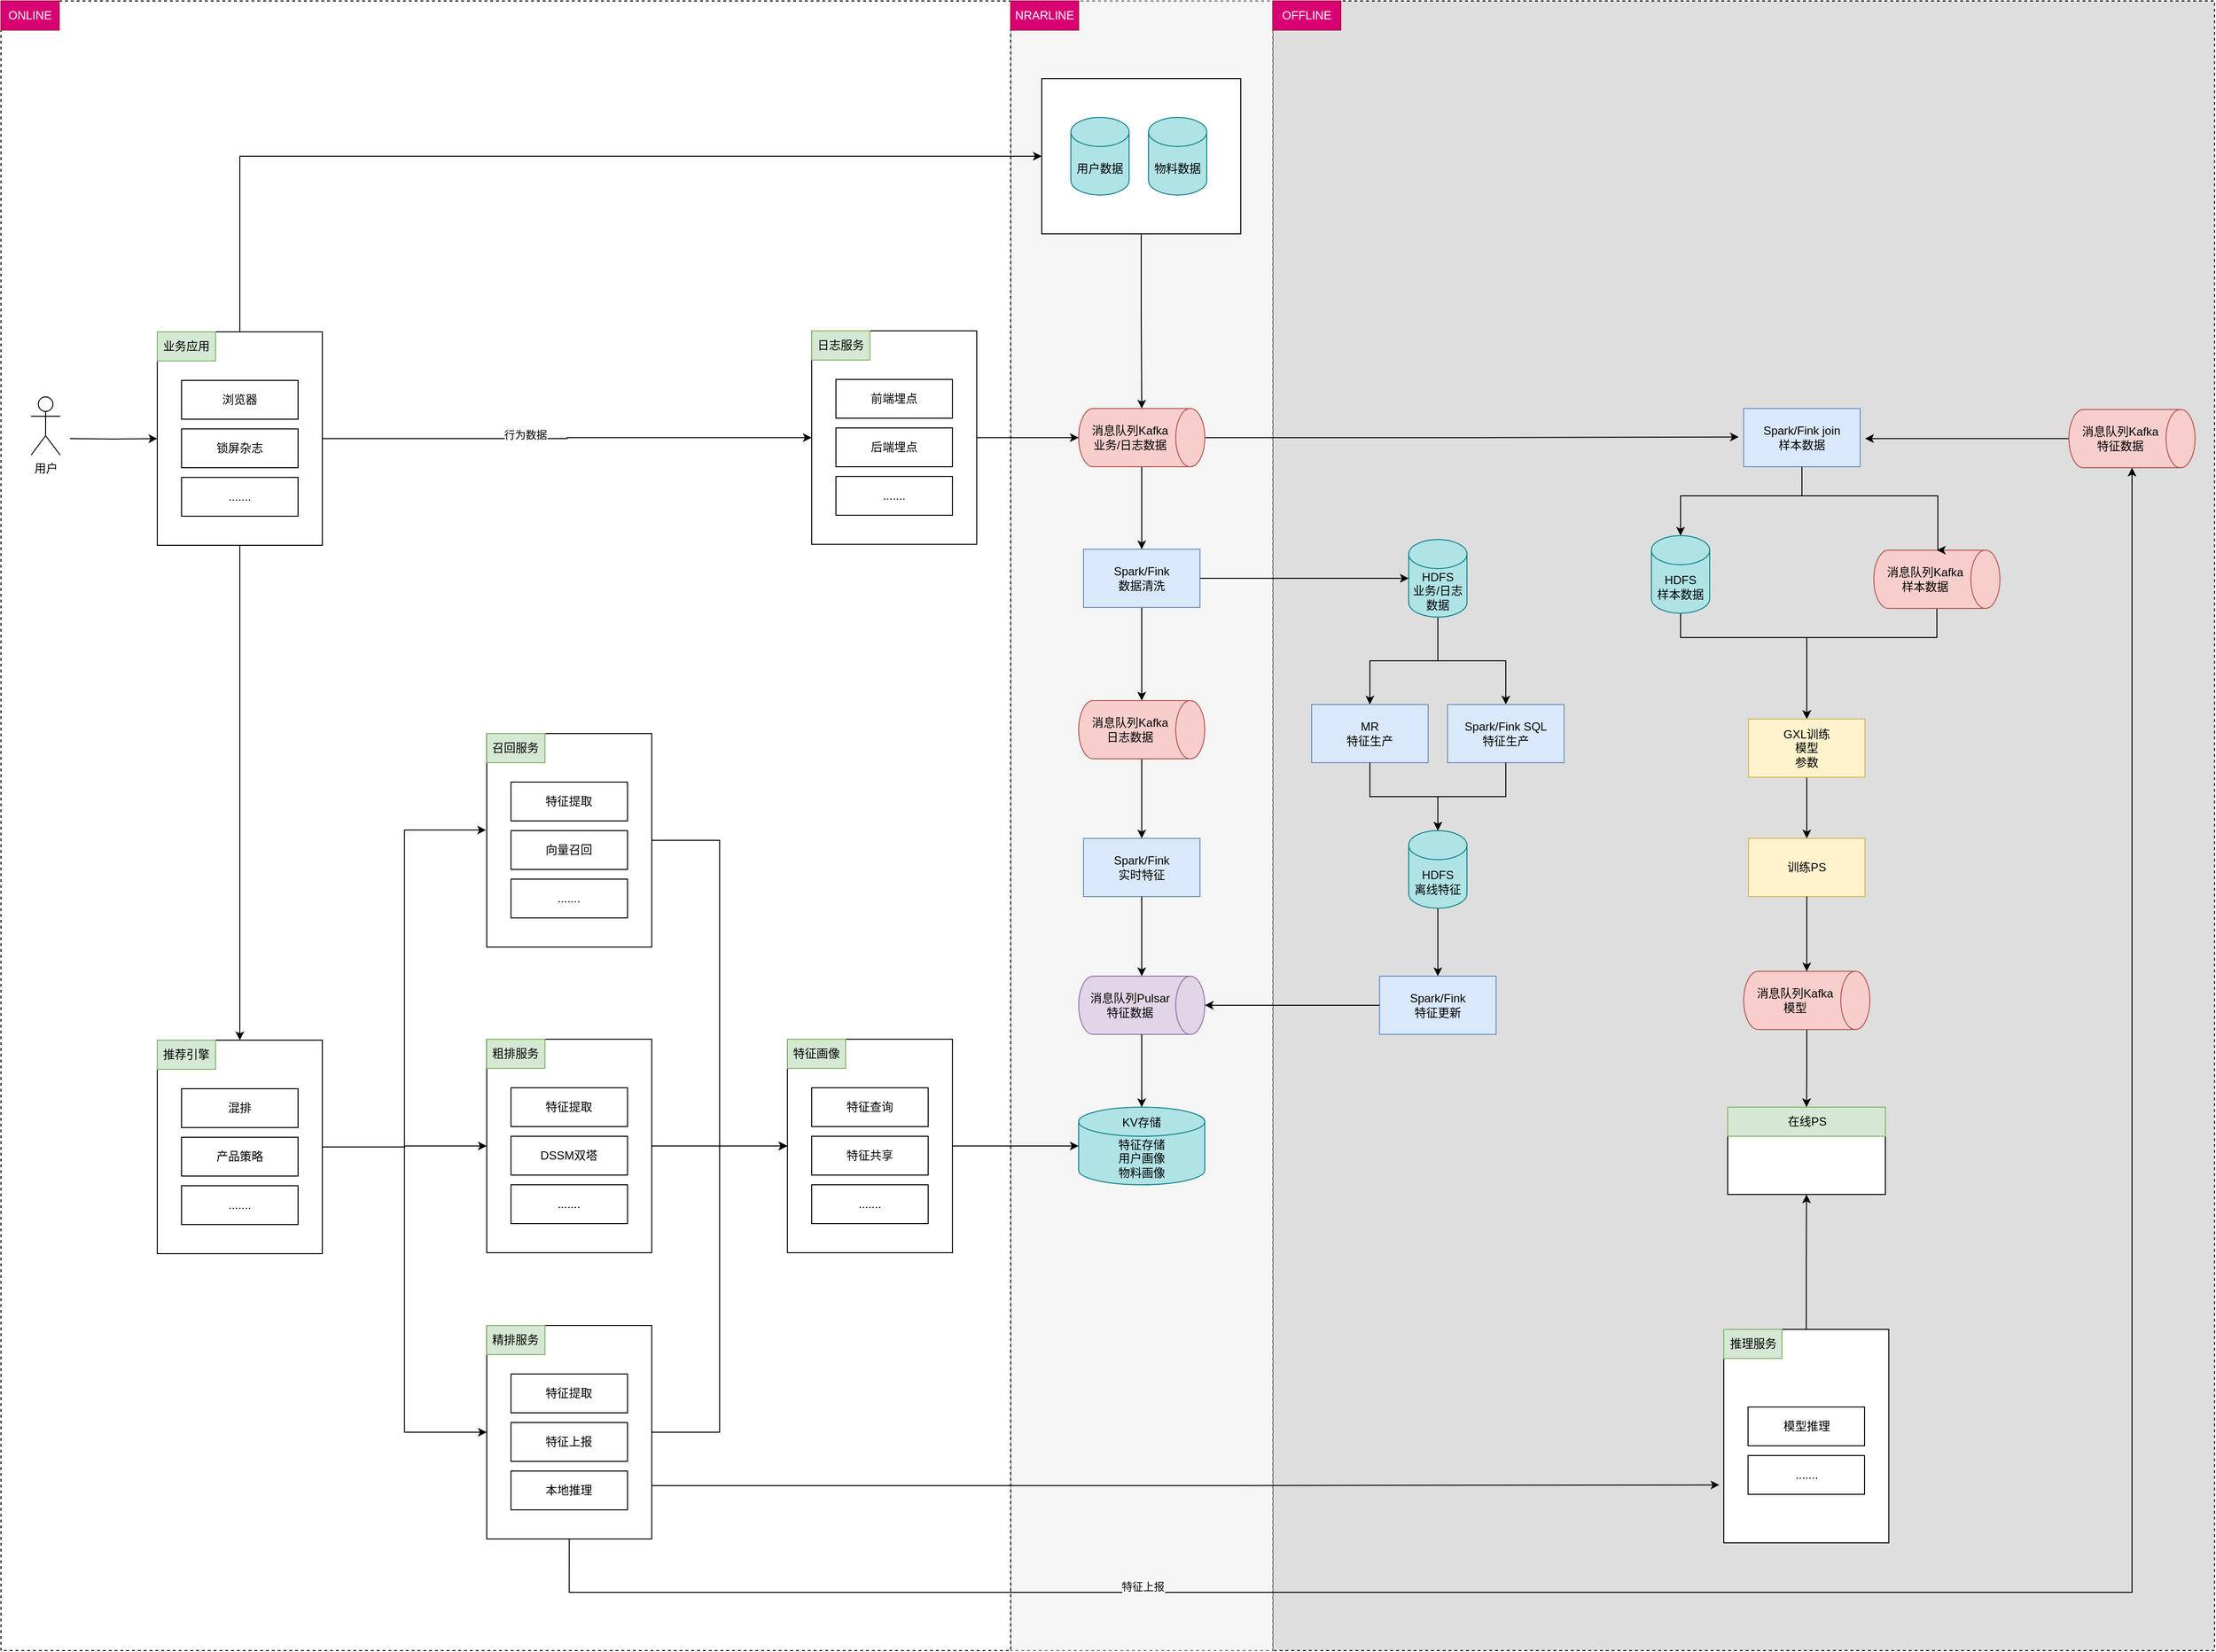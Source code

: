 <mxfile version="25.0.3">
  <diagram name="第 1 页" id="ElRphvzagF2By0HSHYnd">
    <mxGraphModel dx="3860" dy="2244" grid="1" gridSize="10" guides="1" tooltips="1" connect="1" arrows="1" fold="1" page="1" pageScale="1" pageWidth="1654" pageHeight="1169" math="0" shadow="0">
      <root>
        <mxCell id="0" />
        <mxCell id="1" parent="0" />
        <mxCell id="d-H-3J-rTo5-7E1GxQel-146" value="" style="rounded=0;whiteSpace=wrap;html=1;dashed=1;fillColor=#DEDEDE;" vertex="1" parent="1">
          <mxGeometry x="940" y="-200" width="970" height="1700" as="geometry" />
        </mxCell>
        <mxCell id="d-H-3J-rTo5-7E1GxQel-145" value="" style="rounded=0;whiteSpace=wrap;html=1;dashed=1;fillColor=#f5f5f5;fontColor=#333333;strokeColor=#666666;" vertex="1" parent="1">
          <mxGeometry x="670" y="-200" width="270" height="1700" as="geometry" />
        </mxCell>
        <mxCell id="d-H-3J-rTo5-7E1GxQel-144" value="" style="rounded=0;whiteSpace=wrap;html=1;dashed=1;" vertex="1" parent="1">
          <mxGeometry x="-370" y="-200" width="1040" height="1700" as="geometry" />
        </mxCell>
        <mxCell id="d-H-3J-rTo5-7E1GxQel-30" value="" style="rounded=0;whiteSpace=wrap;html=1;" vertex="1" parent="1">
          <mxGeometry x="702" y="-120" width="205" height="160" as="geometry" />
        </mxCell>
        <mxCell id="d-H-3J-rTo5-7E1GxQel-6" value="" style="edgeStyle=orthogonalEdgeStyle;rounded=0;orthogonalLoop=1;jettySize=auto;html=1;" edge="1" parent="1" target="d-H-3J-rTo5-7E1GxQel-5">
          <mxGeometry relative="1" as="geometry">
            <mxPoint x="-299" y="251" as="sourcePoint" />
          </mxGeometry>
        </mxCell>
        <mxCell id="d-H-3J-rTo5-7E1GxQel-1" value="用户" style="shape=umlActor;verticalLabelPosition=bottom;verticalAlign=top;html=1;outlineConnect=0;" vertex="1" parent="1">
          <mxGeometry x="-339" y="208" width="30" height="60" as="geometry" />
        </mxCell>
        <mxCell id="d-H-3J-rTo5-7E1GxQel-31" style="edgeStyle=orthogonalEdgeStyle;rounded=0;orthogonalLoop=1;jettySize=auto;html=1;exitX=0.5;exitY=0;exitDx=0;exitDy=0;entryX=0;entryY=0.5;entryDx=0;entryDy=0;" edge="1" parent="1" source="d-H-3J-rTo5-7E1GxQel-5" target="d-H-3J-rTo5-7E1GxQel-30">
          <mxGeometry relative="1" as="geometry">
            <mxPoint x="295" y="80" as="sourcePoint" />
          </mxGeometry>
        </mxCell>
        <mxCell id="d-H-3J-rTo5-7E1GxQel-132" style="edgeStyle=orthogonalEdgeStyle;rounded=0;orthogonalLoop=1;jettySize=auto;html=1;exitX=0.5;exitY=1;exitDx=0;exitDy=0;entryX=0.5;entryY=0;entryDx=0;entryDy=0;" edge="1" parent="1" source="d-H-3J-rTo5-7E1GxQel-5" target="d-H-3J-rTo5-7E1GxQel-42">
          <mxGeometry relative="1" as="geometry" />
        </mxCell>
        <mxCell id="d-H-3J-rTo5-7E1GxQel-135" style="edgeStyle=orthogonalEdgeStyle;rounded=0;orthogonalLoop=1;jettySize=auto;html=1;exitX=1;exitY=0.5;exitDx=0;exitDy=0;entryX=0;entryY=0.5;entryDx=0;entryDy=0;" edge="1" parent="1" source="d-H-3J-rTo5-7E1GxQel-5" target="d-H-3J-rTo5-7E1GxQel-16">
          <mxGeometry relative="1" as="geometry" />
        </mxCell>
        <mxCell id="d-H-3J-rTo5-7E1GxQel-142" value="行为数据" style="edgeLabel;html=1;align=center;verticalAlign=middle;resizable=0;points=[];" vertex="1" connectable="0" parent="d-H-3J-rTo5-7E1GxQel-135">
          <mxGeometry x="-0.173" y="4" relative="1" as="geometry">
            <mxPoint as="offset" />
          </mxGeometry>
        </mxCell>
        <mxCell id="d-H-3J-rTo5-7E1GxQel-5" value="" style="whiteSpace=wrap;html=1;verticalAlign=top;" vertex="1" parent="1">
          <mxGeometry x="-209" y="141" width="170" height="220" as="geometry" />
        </mxCell>
        <mxCell id="d-H-3J-rTo5-7E1GxQel-7" value="业务应用" style="text;html=1;align=center;verticalAlign=middle;whiteSpace=wrap;rounded=0;fillColor=#d5e8d4;strokeColor=#82b366;" vertex="1" parent="1">
          <mxGeometry x="-209" y="141" width="60" height="30" as="geometry" />
        </mxCell>
        <mxCell id="d-H-3J-rTo5-7E1GxQel-8" value="浏览器" style="rounded=0;whiteSpace=wrap;html=1;" vertex="1" parent="1">
          <mxGeometry x="-184" y="191" width="120" height="40" as="geometry" />
        </mxCell>
        <mxCell id="d-H-3J-rTo5-7E1GxQel-9" value="锁屏杂志" style="rounded=0;whiteSpace=wrap;html=1;" vertex="1" parent="1">
          <mxGeometry x="-184" y="241" width="120" height="40" as="geometry" />
        </mxCell>
        <mxCell id="d-H-3J-rTo5-7E1GxQel-10" value="......." style="rounded=0;whiteSpace=wrap;html=1;" vertex="1" parent="1">
          <mxGeometry x="-184" y="291" width="120" height="40" as="geometry" />
        </mxCell>
        <mxCell id="d-H-3J-rTo5-7E1GxQel-16" value="" style="whiteSpace=wrap;html=1;verticalAlign=top;" vertex="1" parent="1">
          <mxGeometry x="465.05" y="140" width="170" height="220" as="geometry" />
        </mxCell>
        <mxCell id="d-H-3J-rTo5-7E1GxQel-17" value="日志服务" style="text;html=1;align=center;verticalAlign=middle;whiteSpace=wrap;rounded=0;fillColor=#d5e8d4;strokeColor=#82b366;" vertex="1" parent="1">
          <mxGeometry x="465.05" y="140" width="60" height="30" as="geometry" />
        </mxCell>
        <mxCell id="d-H-3J-rTo5-7E1GxQel-18" value="前端埋点" style="rounded=0;whiteSpace=wrap;html=1;" vertex="1" parent="1">
          <mxGeometry x="490.05" y="190" width="120" height="40" as="geometry" />
        </mxCell>
        <mxCell id="d-H-3J-rTo5-7E1GxQel-19" value="后端埋点" style="rounded=0;whiteSpace=wrap;html=1;" vertex="1" parent="1">
          <mxGeometry x="490.05" y="240" width="120" height="40" as="geometry" />
        </mxCell>
        <mxCell id="d-H-3J-rTo5-7E1GxQel-20" value="......." style="rounded=0;whiteSpace=wrap;html=1;" vertex="1" parent="1">
          <mxGeometry x="490.05" y="290" width="120" height="40" as="geometry" />
        </mxCell>
        <mxCell id="d-H-3J-rTo5-7E1GxQel-26" value="用户数据" style="shape=cylinder3;whiteSpace=wrap;html=1;boundedLbl=1;backgroundOutline=1;size=15;fillColor=#b0e3e6;strokeColor=#0e8088;" vertex="1" parent="1">
          <mxGeometry x="732" y="-80" width="60" height="80" as="geometry" />
        </mxCell>
        <mxCell id="d-H-3J-rTo5-7E1GxQel-28" value="物料数据" style="shape=cylinder3;whiteSpace=wrap;html=1;boundedLbl=1;backgroundOutline=1;size=15;fillColor=#b0e3e6;strokeColor=#0e8088;" vertex="1" parent="1">
          <mxGeometry x="812" y="-80" width="60" height="80" as="geometry" />
        </mxCell>
        <mxCell id="d-H-3J-rTo5-7E1GxQel-84" style="edgeStyle=orthogonalEdgeStyle;rounded=0;orthogonalLoop=1;jettySize=auto;html=1;exitX=1;exitY=0.5;exitDx=0;exitDy=0;exitPerimeter=0;entryX=0.5;entryY=0;entryDx=0;entryDy=0;" edge="1" parent="1" source="d-H-3J-rTo5-7E1GxQel-35" target="d-H-3J-rTo5-7E1GxQel-49">
          <mxGeometry relative="1" as="geometry" />
        </mxCell>
        <mxCell id="d-H-3J-rTo5-7E1GxQel-86" style="edgeStyle=orthogonalEdgeStyle;rounded=0;orthogonalLoop=1;jettySize=auto;html=1;exitX=0.5;exitY=0;exitDx=0;exitDy=0;exitPerimeter=0;" edge="1" parent="1" source="d-H-3J-rTo5-7E1GxQel-35">
          <mxGeometry relative="1" as="geometry">
            <mxPoint x="1420" y="249.333" as="targetPoint" />
          </mxGeometry>
        </mxCell>
        <mxCell id="d-H-3J-rTo5-7E1GxQel-35" value="消息队列Kafka&lt;br&gt;业务/日志数据" style="shape=cylinder3;whiteSpace=wrap;html=1;boundedLbl=1;backgroundOutline=1;size=15;direction=south;fillColor=#f8cecc;strokeColor=#b85450;" vertex="1" parent="1">
          <mxGeometry x="740" y="220" width="130" height="60" as="geometry" />
        </mxCell>
        <mxCell id="d-H-3J-rTo5-7E1GxQel-40" style="edgeStyle=orthogonalEdgeStyle;rounded=0;orthogonalLoop=1;jettySize=auto;html=1;exitX=1;exitY=0.5;exitDx=0;exitDy=0;entryX=0.5;entryY=1;entryDx=0;entryDy=0;entryPerimeter=0;" edge="1" parent="1" source="d-H-3J-rTo5-7E1GxQel-16" target="d-H-3J-rTo5-7E1GxQel-35">
          <mxGeometry relative="1" as="geometry" />
        </mxCell>
        <mxCell id="d-H-3J-rTo5-7E1GxQel-125" style="edgeStyle=orthogonalEdgeStyle;rounded=0;orthogonalLoop=1;jettySize=auto;html=1;exitX=1;exitY=0.5;exitDx=0;exitDy=0;entryX=0;entryY=0.5;entryDx=0;entryDy=0;" edge="1" parent="1" source="d-H-3J-rTo5-7E1GxQel-42" target="d-H-3J-rTo5-7E1GxQel-113">
          <mxGeometry relative="1" as="geometry" />
        </mxCell>
        <mxCell id="d-H-3J-rTo5-7E1GxQel-126" style="edgeStyle=orthogonalEdgeStyle;rounded=0;orthogonalLoop=1;jettySize=auto;html=1;exitX=1;exitY=0.5;exitDx=0;exitDy=0;entryX=0;entryY=0.5;entryDx=0;entryDy=0;" edge="1" parent="1" source="d-H-3J-rTo5-7E1GxQel-42" target="d-H-3J-rTo5-7E1GxQel-118">
          <mxGeometry relative="1" as="geometry" />
        </mxCell>
        <mxCell id="d-H-3J-rTo5-7E1GxQel-42" value="" style="whiteSpace=wrap;html=1;verticalAlign=top;" vertex="1" parent="1">
          <mxGeometry x="-209" y="871" width="170" height="220" as="geometry" />
        </mxCell>
        <mxCell id="d-H-3J-rTo5-7E1GxQel-43" value="推荐引擎" style="text;html=1;align=center;verticalAlign=middle;whiteSpace=wrap;rounded=0;fillColor=#d5e8d4;strokeColor=#82b366;" vertex="1" parent="1">
          <mxGeometry x="-209" y="871" width="60" height="30" as="geometry" />
        </mxCell>
        <mxCell id="d-H-3J-rTo5-7E1GxQel-44" value="混排" style="rounded=0;whiteSpace=wrap;html=1;" vertex="1" parent="1">
          <mxGeometry x="-184" y="921" width="120" height="40" as="geometry" />
        </mxCell>
        <mxCell id="d-H-3J-rTo5-7E1GxQel-45" value="产品策略" style="rounded=0;whiteSpace=wrap;html=1;" vertex="1" parent="1">
          <mxGeometry x="-184" y="971" width="120" height="40" as="geometry" />
        </mxCell>
        <mxCell id="d-H-3J-rTo5-7E1GxQel-46" value="......." style="rounded=0;whiteSpace=wrap;html=1;" vertex="1" parent="1">
          <mxGeometry x="-184" y="1021" width="120" height="40" as="geometry" />
        </mxCell>
        <mxCell id="d-H-3J-rTo5-7E1GxQel-52" style="edgeStyle=orthogonalEdgeStyle;rounded=0;orthogonalLoop=1;jettySize=auto;html=1;exitX=0.5;exitY=1;exitDx=0;exitDy=0;" edge="1" parent="1" source="d-H-3J-rTo5-7E1GxQel-49" target="d-H-3J-rTo5-7E1GxQel-51">
          <mxGeometry relative="1" as="geometry" />
        </mxCell>
        <mxCell id="d-H-3J-rTo5-7E1GxQel-57" style="edgeStyle=orthogonalEdgeStyle;rounded=0;orthogonalLoop=1;jettySize=auto;html=1;exitX=1;exitY=0.5;exitDx=0;exitDy=0;" edge="1" parent="1" source="d-H-3J-rTo5-7E1GxQel-49" target="d-H-3J-rTo5-7E1GxQel-56">
          <mxGeometry relative="1" as="geometry" />
        </mxCell>
        <mxCell id="d-H-3J-rTo5-7E1GxQel-49" value="Spark/Fink&lt;br&gt;数据清洗" style="whiteSpace=wrap;html=1;fillColor=#dae8fc;strokeColor=#6c8ebf;" vertex="1" parent="1">
          <mxGeometry x="745" y="365" width="120" height="60" as="geometry" />
        </mxCell>
        <mxCell id="d-H-3J-rTo5-7E1GxQel-54" value="" style="edgeStyle=orthogonalEdgeStyle;rounded=0;orthogonalLoop=1;jettySize=auto;html=1;" edge="1" parent="1" source="d-H-3J-rTo5-7E1GxQel-51" target="d-H-3J-rTo5-7E1GxQel-53">
          <mxGeometry relative="1" as="geometry" />
        </mxCell>
        <mxCell id="d-H-3J-rTo5-7E1GxQel-51" value="消息队列Kafka&lt;div&gt;日志数据&lt;/div&gt;" style="shape=cylinder3;whiteSpace=wrap;html=1;boundedLbl=1;backgroundOutline=1;size=15;direction=south;fillColor=#f8cecc;strokeColor=#b85450;" vertex="1" parent="1">
          <mxGeometry x="740" y="521" width="130" height="60" as="geometry" />
        </mxCell>
        <mxCell id="d-H-3J-rTo5-7E1GxQel-53" value="Spark/Fink&lt;br&gt;实时特征" style="whiteSpace=wrap;html=1;fillColor=#dae8fc;strokeColor=#6c8ebf;" vertex="1" parent="1">
          <mxGeometry x="745" y="663" width="120" height="60" as="geometry" />
        </mxCell>
        <mxCell id="d-H-3J-rTo5-7E1GxQel-59" value="" style="edgeStyle=orthogonalEdgeStyle;rounded=0;orthogonalLoop=1;jettySize=auto;html=1;" edge="1" parent="1" source="d-H-3J-rTo5-7E1GxQel-56" target="d-H-3J-rTo5-7E1GxQel-58">
          <mxGeometry relative="1" as="geometry" />
        </mxCell>
        <mxCell id="d-H-3J-rTo5-7E1GxQel-65" style="edgeStyle=orthogonalEdgeStyle;rounded=0;orthogonalLoop=1;jettySize=auto;html=1;exitX=0.5;exitY=1;exitDx=0;exitDy=0;exitPerimeter=0;entryX=0.5;entryY=0;entryDx=0;entryDy=0;" edge="1" parent="1" source="d-H-3J-rTo5-7E1GxQel-56" target="d-H-3J-rTo5-7E1GxQel-61">
          <mxGeometry relative="1" as="geometry" />
        </mxCell>
        <mxCell id="d-H-3J-rTo5-7E1GxQel-56" value="HDFS&lt;div&gt;业务/日志数据&lt;br&gt;&lt;/div&gt;" style="shape=cylinder3;whiteSpace=wrap;html=1;boundedLbl=1;backgroundOutline=1;size=15;fillColor=#b0e3e6;strokeColor=#0e8088;" vertex="1" parent="1">
          <mxGeometry x="1080" y="355" width="60" height="80" as="geometry" />
        </mxCell>
        <mxCell id="d-H-3J-rTo5-7E1GxQel-58" value="MR&lt;br&gt;特征生产" style="whiteSpace=wrap;html=1;fillColor=#dae8fc;strokeColor=#6c8ebf;" vertex="1" parent="1">
          <mxGeometry x="980" y="525" width="120" height="60" as="geometry" />
        </mxCell>
        <mxCell id="d-H-3J-rTo5-7E1GxQel-61" value="Spark/Fink SQL&lt;br&gt;特征生产" style="whiteSpace=wrap;html=1;fillColor=#dae8fc;strokeColor=#6c8ebf;" vertex="1" parent="1">
          <mxGeometry x="1120" y="525" width="120" height="60" as="geometry" />
        </mxCell>
        <mxCell id="d-H-3J-rTo5-7E1GxQel-67" value="" style="edgeStyle=orthogonalEdgeStyle;rounded=0;orthogonalLoop=1;jettySize=auto;html=1;" edge="1" parent="1" source="d-H-3J-rTo5-7E1GxQel-62" target="d-H-3J-rTo5-7E1GxQel-66">
          <mxGeometry relative="1" as="geometry" />
        </mxCell>
        <mxCell id="d-H-3J-rTo5-7E1GxQel-62" value="HDFS&lt;div&gt;离线特征&lt;/div&gt;" style="shape=cylinder3;whiteSpace=wrap;html=1;boundedLbl=1;backgroundOutline=1;size=15;fillColor=#b0e3e6;strokeColor=#0e8088;" vertex="1" parent="1">
          <mxGeometry x="1080" y="655" width="60" height="80" as="geometry" />
        </mxCell>
        <mxCell id="d-H-3J-rTo5-7E1GxQel-63" style="edgeStyle=orthogonalEdgeStyle;rounded=0;orthogonalLoop=1;jettySize=auto;html=1;exitX=0.5;exitY=1;exitDx=0;exitDy=0;entryX=0.5;entryY=0;entryDx=0;entryDy=0;entryPerimeter=0;" edge="1" parent="1" source="d-H-3J-rTo5-7E1GxQel-58" target="d-H-3J-rTo5-7E1GxQel-62">
          <mxGeometry relative="1" as="geometry" />
        </mxCell>
        <mxCell id="d-H-3J-rTo5-7E1GxQel-64" style="edgeStyle=orthogonalEdgeStyle;rounded=0;orthogonalLoop=1;jettySize=auto;html=1;exitX=0.5;exitY=1;exitDx=0;exitDy=0;entryX=0.5;entryY=0;entryDx=0;entryDy=0;entryPerimeter=0;" edge="1" parent="1" source="d-H-3J-rTo5-7E1GxQel-61" target="d-H-3J-rTo5-7E1GxQel-62">
          <mxGeometry relative="1" as="geometry" />
        </mxCell>
        <mxCell id="d-H-3J-rTo5-7E1GxQel-66" value="Spark/Fink&lt;div&gt;特征更新&lt;/div&gt;" style="whiteSpace=wrap;html=1;fillColor=#dae8fc;strokeColor=#6c8ebf;" vertex="1" parent="1">
          <mxGeometry x="1050" y="805" width="120" height="60" as="geometry" />
        </mxCell>
        <mxCell id="d-H-3J-rTo5-7E1GxQel-68" value="消息队列Pulsar&lt;div&gt;特征数据&lt;/div&gt;" style="shape=cylinder3;whiteSpace=wrap;html=1;boundedLbl=1;backgroundOutline=1;size=15;direction=south;fillColor=#e1d5e7;strokeColor=#9673a6;" vertex="1" parent="1">
          <mxGeometry x="740" y="805" width="130" height="60" as="geometry" />
        </mxCell>
        <mxCell id="d-H-3J-rTo5-7E1GxQel-69" style="edgeStyle=orthogonalEdgeStyle;rounded=0;orthogonalLoop=1;jettySize=auto;html=1;exitX=0.5;exitY=1;exitDx=0;exitDy=0;entryX=0;entryY=0.5;entryDx=0;entryDy=0;entryPerimeter=0;" edge="1" parent="1" source="d-H-3J-rTo5-7E1GxQel-53" target="d-H-3J-rTo5-7E1GxQel-68">
          <mxGeometry relative="1" as="geometry" />
        </mxCell>
        <mxCell id="d-H-3J-rTo5-7E1GxQel-70" style="edgeStyle=orthogonalEdgeStyle;rounded=0;orthogonalLoop=1;jettySize=auto;html=1;exitX=0;exitY=0.5;exitDx=0;exitDy=0;entryX=0.5;entryY=0;entryDx=0;entryDy=0;entryPerimeter=0;" edge="1" parent="1" source="d-H-3J-rTo5-7E1GxQel-66" target="d-H-3J-rTo5-7E1GxQel-68">
          <mxGeometry relative="1" as="geometry" />
        </mxCell>
        <mxCell id="d-H-3J-rTo5-7E1GxQel-71" value="Spark/Fink join&lt;br&gt;样本数据" style="whiteSpace=wrap;html=1;fillColor=#dae8fc;strokeColor=#6c8ebf;" vertex="1" parent="1">
          <mxGeometry x="1425" y="220" width="120" height="60" as="geometry" />
        </mxCell>
        <mxCell id="d-H-3J-rTo5-7E1GxQel-78" style="edgeStyle=orthogonalEdgeStyle;rounded=0;orthogonalLoop=1;jettySize=auto;html=1;exitX=0.5;exitY=1;exitDx=0;exitDy=0;exitPerimeter=0;entryX=0.5;entryY=0;entryDx=0;entryDy=0;" edge="1" parent="1" source="d-H-3J-rTo5-7E1GxQel-72" target="d-H-3J-rTo5-7E1GxQel-77">
          <mxGeometry relative="1" as="geometry">
            <Array as="points">
              <mxPoint x="1360" y="456" />
              <mxPoint x="1490" y="456" />
            </Array>
          </mxGeometry>
        </mxCell>
        <mxCell id="d-H-3J-rTo5-7E1GxQel-72" value="HDFS&lt;div&gt;样本数据&lt;/div&gt;" style="shape=cylinder3;whiteSpace=wrap;html=1;boundedLbl=1;backgroundOutline=1;size=15;fillColor=#b0e3e6;strokeColor=#0e8088;" vertex="1" parent="1">
          <mxGeometry x="1330" y="351" width="60" height="80" as="geometry" />
        </mxCell>
        <mxCell id="d-H-3J-rTo5-7E1GxQel-79" style="edgeStyle=orthogonalEdgeStyle;rounded=0;orthogonalLoop=1;jettySize=auto;html=1;exitX=1;exitY=0.5;exitDx=0;exitDy=0;exitPerimeter=0;entryX=0.5;entryY=0;entryDx=0;entryDy=0;" edge="1" parent="1" source="d-H-3J-rTo5-7E1GxQel-73" target="d-H-3J-rTo5-7E1GxQel-77">
          <mxGeometry relative="1" as="geometry">
            <Array as="points">
              <mxPoint x="1624" y="456" />
              <mxPoint x="1490" y="456" />
            </Array>
          </mxGeometry>
        </mxCell>
        <mxCell id="d-H-3J-rTo5-7E1GxQel-73" value="消息队列Kafka&lt;br&gt;&lt;span style=&quot;background-color: initial;&quot;&gt;样本数据&lt;/span&gt;" style="shape=cylinder3;whiteSpace=wrap;html=1;boundedLbl=1;backgroundOutline=1;size=15;direction=south;fillColor=#f8cecc;strokeColor=#b85450;" vertex="1" parent="1">
          <mxGeometry x="1559" y="366" width="130" height="60" as="geometry" />
        </mxCell>
        <mxCell id="d-H-3J-rTo5-7E1GxQel-74" style="edgeStyle=orthogonalEdgeStyle;rounded=0;orthogonalLoop=1;jettySize=auto;html=1;exitX=0.5;exitY=1;exitDx=0;exitDy=0;entryX=0.5;entryY=0;entryDx=0;entryDy=0;entryPerimeter=0;" edge="1" parent="1" source="d-H-3J-rTo5-7E1GxQel-71" target="d-H-3J-rTo5-7E1GxQel-72">
          <mxGeometry relative="1" as="geometry">
            <Array as="points">
              <mxPoint x="1485" y="310" />
              <mxPoint x="1360" y="310" />
            </Array>
          </mxGeometry>
        </mxCell>
        <mxCell id="d-H-3J-rTo5-7E1GxQel-76" style="edgeStyle=orthogonalEdgeStyle;rounded=0;orthogonalLoop=1;jettySize=auto;html=1;exitX=0.5;exitY=1;exitDx=0;exitDy=0;entryX=0;entryY=0.5;entryDx=0;entryDy=0;entryPerimeter=0;" edge="1" parent="1" source="d-H-3J-rTo5-7E1GxQel-71" target="d-H-3J-rTo5-7E1GxQel-73">
          <mxGeometry relative="1" as="geometry">
            <Array as="points">
              <mxPoint x="1485" y="310" />
              <mxPoint x="1625" y="310" />
            </Array>
          </mxGeometry>
        </mxCell>
        <mxCell id="d-H-3J-rTo5-7E1GxQel-81" value="" style="edgeStyle=orthogonalEdgeStyle;rounded=0;orthogonalLoop=1;jettySize=auto;html=1;" edge="1" parent="1" source="d-H-3J-rTo5-7E1GxQel-77" target="d-H-3J-rTo5-7E1GxQel-80">
          <mxGeometry relative="1" as="geometry" />
        </mxCell>
        <mxCell id="d-H-3J-rTo5-7E1GxQel-77" value="GXL训练&lt;br&gt;模型&lt;br&gt;参数" style="whiteSpace=wrap;html=1;fillColor=#fff2cc;strokeColor=#d6b656;" vertex="1" parent="1">
          <mxGeometry x="1430" y="540" width="120" height="60" as="geometry" />
        </mxCell>
        <mxCell id="d-H-3J-rTo5-7E1GxQel-80" value="训练PS" style="whiteSpace=wrap;html=1;fillColor=#fff2cc;strokeColor=#d6b656;" vertex="1" parent="1">
          <mxGeometry x="1430" y="663" width="120" height="60" as="geometry" />
        </mxCell>
        <mxCell id="d-H-3J-rTo5-7E1GxQel-95" style="edgeStyle=orthogonalEdgeStyle;rounded=0;orthogonalLoop=1;jettySize=auto;html=1;exitX=1;exitY=0.5;exitDx=0;exitDy=0;exitPerimeter=0;entryX=0.5;entryY=0;entryDx=0;entryDy=0;" edge="1" parent="1" source="d-H-3J-rTo5-7E1GxQel-82" target="d-H-3J-rTo5-7E1GxQel-91">
          <mxGeometry relative="1" as="geometry" />
        </mxCell>
        <mxCell id="d-H-3J-rTo5-7E1GxQel-82" value="消息队列Kafka&lt;div&gt;模型&lt;/div&gt;" style="shape=cylinder3;whiteSpace=wrap;html=1;boundedLbl=1;backgroundOutline=1;size=15;direction=south;fillColor=#f8cecc;strokeColor=#b85450;" vertex="1" parent="1">
          <mxGeometry x="1425" y="800" width="130" height="60" as="geometry" />
        </mxCell>
        <mxCell id="d-H-3J-rTo5-7E1GxQel-83" style="edgeStyle=orthogonalEdgeStyle;rounded=0;orthogonalLoop=1;jettySize=auto;html=1;exitX=0.5;exitY=1;exitDx=0;exitDy=0;entryX=0;entryY=0.5;entryDx=0;entryDy=0;entryPerimeter=0;" edge="1" parent="1" source="d-H-3J-rTo5-7E1GxQel-80" target="d-H-3J-rTo5-7E1GxQel-82">
          <mxGeometry relative="1" as="geometry" />
        </mxCell>
        <mxCell id="d-H-3J-rTo5-7E1GxQel-87" value="特征存储&lt;br&gt;用户画像&lt;br&gt;物料画像" style="shape=cylinder3;whiteSpace=wrap;html=1;boundedLbl=1;backgroundOutline=1;size=15;fillColor=#b0e3e6;strokeColor=#0e8088;" vertex="1" parent="1">
          <mxGeometry x="740" y="940" width="130" height="80" as="geometry" />
        </mxCell>
        <mxCell id="d-H-3J-rTo5-7E1GxQel-89" style="edgeStyle=orthogonalEdgeStyle;rounded=0;orthogonalLoop=1;jettySize=auto;html=1;exitX=1;exitY=0.5;exitDx=0;exitDy=0;exitPerimeter=0;entryX=0.5;entryY=0;entryDx=0;entryDy=0;entryPerimeter=0;" edge="1" parent="1" source="d-H-3J-rTo5-7E1GxQel-68" target="d-H-3J-rTo5-7E1GxQel-87">
          <mxGeometry relative="1" as="geometry" />
        </mxCell>
        <mxCell id="d-H-3J-rTo5-7E1GxQel-90" value="" style="whiteSpace=wrap;html=1;verticalAlign=top;" vertex="1" parent="1">
          <mxGeometry x="1408.5" y="940" width="162.5" height="90" as="geometry" />
        </mxCell>
        <mxCell id="d-H-3J-rTo5-7E1GxQel-91" value="在线PS" style="text;html=1;align=center;verticalAlign=middle;whiteSpace=wrap;rounded=0;fillColor=#d5e8d4;strokeColor=#82b366;" vertex="1" parent="1">
          <mxGeometry x="1408.5" y="940" width="162.5" height="30" as="geometry" />
        </mxCell>
        <mxCell id="d-H-3J-rTo5-7E1GxQel-96" value="" style="whiteSpace=wrap;html=1;verticalAlign=top;" vertex="1" parent="1">
          <mxGeometry x="440.05" y="870" width="170" height="220" as="geometry" />
        </mxCell>
        <mxCell id="d-H-3J-rTo5-7E1GxQel-97" value="特征画像" style="text;html=1;align=center;verticalAlign=middle;whiteSpace=wrap;rounded=0;fillColor=#d5e8d4;strokeColor=#82b366;" vertex="1" parent="1">
          <mxGeometry x="440.05" y="870" width="60" height="30" as="geometry" />
        </mxCell>
        <mxCell id="d-H-3J-rTo5-7E1GxQel-98" value="特征查询" style="rounded=0;whiteSpace=wrap;html=1;" vertex="1" parent="1">
          <mxGeometry x="465.05" y="920" width="120" height="40" as="geometry" />
        </mxCell>
        <mxCell id="d-H-3J-rTo5-7E1GxQel-99" value="特征共享" style="rounded=0;whiteSpace=wrap;html=1;" vertex="1" parent="1">
          <mxGeometry x="465.05" y="970" width="120" height="40" as="geometry" />
        </mxCell>
        <mxCell id="d-H-3J-rTo5-7E1GxQel-100" value="......." style="rounded=0;whiteSpace=wrap;html=1;" vertex="1" parent="1">
          <mxGeometry x="465.05" y="1020" width="120" height="40" as="geometry" />
        </mxCell>
        <mxCell id="d-H-3J-rTo5-7E1GxQel-107" style="edgeStyle=orthogonalEdgeStyle;rounded=0;orthogonalLoop=1;jettySize=auto;html=1;exitX=0.5;exitY=0;exitDx=0;exitDy=0;entryX=0.5;entryY=1;entryDx=0;entryDy=0;" edge="1" parent="1" source="d-H-3J-rTo5-7E1GxQel-102" target="d-H-3J-rTo5-7E1GxQel-90">
          <mxGeometry relative="1" as="geometry" />
        </mxCell>
        <mxCell id="d-H-3J-rTo5-7E1GxQel-102" value="" style="whiteSpace=wrap;html=1;verticalAlign=top;" vertex="1" parent="1">
          <mxGeometry x="1404.5" y="1169" width="170" height="220" as="geometry" />
        </mxCell>
        <mxCell id="d-H-3J-rTo5-7E1GxQel-103" value="推理服务" style="text;html=1;align=center;verticalAlign=middle;whiteSpace=wrap;rounded=0;fillColor=#d5e8d4;strokeColor=#82b366;" vertex="1" parent="1">
          <mxGeometry x="1404.5" y="1169" width="60" height="30" as="geometry" />
        </mxCell>
        <mxCell id="d-H-3J-rTo5-7E1GxQel-105" value="模型推理" style="rounded=0;whiteSpace=wrap;html=1;" vertex="1" parent="1">
          <mxGeometry x="1429.5" y="1249" width="120" height="40" as="geometry" />
        </mxCell>
        <mxCell id="d-H-3J-rTo5-7E1GxQel-106" value="......." style="rounded=0;whiteSpace=wrap;html=1;" vertex="1" parent="1">
          <mxGeometry x="1429.5" y="1299" width="120" height="40" as="geometry" />
        </mxCell>
        <mxCell id="d-H-3J-rTo5-7E1GxQel-127" style="edgeStyle=orthogonalEdgeStyle;rounded=0;orthogonalLoop=1;jettySize=auto;html=1;exitX=1;exitY=0.5;exitDx=0;exitDy=0;entryX=0;entryY=0.5;entryDx=0;entryDy=0;" edge="1" parent="1" source="d-H-3J-rTo5-7E1GxQel-108" target="d-H-3J-rTo5-7E1GxQel-96">
          <mxGeometry relative="1" as="geometry" />
        </mxCell>
        <mxCell id="d-H-3J-rTo5-7E1GxQel-108" value="" style="whiteSpace=wrap;html=1;verticalAlign=top;" vertex="1" parent="1">
          <mxGeometry x="130.33" y="555" width="170" height="220" as="geometry" />
        </mxCell>
        <mxCell id="d-H-3J-rTo5-7E1GxQel-109" value="召回服务" style="text;html=1;align=center;verticalAlign=middle;whiteSpace=wrap;rounded=0;fillColor=#d5e8d4;strokeColor=#82b366;" vertex="1" parent="1">
          <mxGeometry x="130.33" y="555" width="60" height="30" as="geometry" />
        </mxCell>
        <mxCell id="d-H-3J-rTo5-7E1GxQel-110" value="特征提取" style="rounded=0;whiteSpace=wrap;html=1;" vertex="1" parent="1">
          <mxGeometry x="155.33" y="605" width="120" height="40" as="geometry" />
        </mxCell>
        <mxCell id="d-H-3J-rTo5-7E1GxQel-111" value="向量召回" style="rounded=0;whiteSpace=wrap;html=1;" vertex="1" parent="1">
          <mxGeometry x="155.33" y="655" width="120" height="40" as="geometry" />
        </mxCell>
        <mxCell id="d-H-3J-rTo5-7E1GxQel-112" value="......." style="rounded=0;whiteSpace=wrap;html=1;" vertex="1" parent="1">
          <mxGeometry x="155.33" y="705" width="120" height="40" as="geometry" />
        </mxCell>
        <mxCell id="d-H-3J-rTo5-7E1GxQel-128" style="edgeStyle=orthogonalEdgeStyle;rounded=0;orthogonalLoop=1;jettySize=auto;html=1;exitX=1;exitY=0.5;exitDx=0;exitDy=0;" edge="1" parent="1" source="d-H-3J-rTo5-7E1GxQel-113">
          <mxGeometry relative="1" as="geometry">
            <mxPoint x="440" y="980" as="targetPoint" />
          </mxGeometry>
        </mxCell>
        <mxCell id="d-H-3J-rTo5-7E1GxQel-113" value="" style="whiteSpace=wrap;html=1;verticalAlign=top;" vertex="1" parent="1">
          <mxGeometry x="130.33" y="870" width="170" height="220" as="geometry" />
        </mxCell>
        <mxCell id="d-H-3J-rTo5-7E1GxQel-114" value="粗排服务" style="text;html=1;align=center;verticalAlign=middle;whiteSpace=wrap;rounded=0;fillColor=#d5e8d4;strokeColor=#82b366;" vertex="1" parent="1">
          <mxGeometry x="130.33" y="870" width="60" height="30" as="geometry" />
        </mxCell>
        <mxCell id="d-H-3J-rTo5-7E1GxQel-115" value="特征提取" style="rounded=0;whiteSpace=wrap;html=1;" vertex="1" parent="1">
          <mxGeometry x="155.33" y="920" width="120" height="40" as="geometry" />
        </mxCell>
        <mxCell id="d-H-3J-rTo5-7E1GxQel-116" value="DSSM双塔" style="rounded=0;whiteSpace=wrap;html=1;" vertex="1" parent="1">
          <mxGeometry x="155.33" y="970" width="120" height="40" as="geometry" />
        </mxCell>
        <mxCell id="d-H-3J-rTo5-7E1GxQel-117" value="......." style="rounded=0;whiteSpace=wrap;html=1;" vertex="1" parent="1">
          <mxGeometry x="155.33" y="1020" width="120" height="40" as="geometry" />
        </mxCell>
        <mxCell id="d-H-3J-rTo5-7E1GxQel-129" style="edgeStyle=orthogonalEdgeStyle;rounded=0;orthogonalLoop=1;jettySize=auto;html=1;exitX=1;exitY=0.5;exitDx=0;exitDy=0;entryX=0;entryY=0.5;entryDx=0;entryDy=0;" edge="1" parent="1" source="d-H-3J-rTo5-7E1GxQel-118" target="d-H-3J-rTo5-7E1GxQel-96">
          <mxGeometry relative="1" as="geometry" />
        </mxCell>
        <mxCell id="d-H-3J-rTo5-7E1GxQel-131" style="edgeStyle=orthogonalEdgeStyle;rounded=0;orthogonalLoop=1;jettySize=auto;html=1;exitX=1;exitY=0.75;exitDx=0;exitDy=0;" edge="1" parent="1" source="d-H-3J-rTo5-7E1GxQel-118">
          <mxGeometry relative="1" as="geometry">
            <mxPoint x="1400" y="1329.333" as="targetPoint" />
          </mxGeometry>
        </mxCell>
        <mxCell id="d-H-3J-rTo5-7E1GxQel-138" style="edgeStyle=orthogonalEdgeStyle;rounded=0;orthogonalLoop=1;jettySize=auto;html=1;exitX=0.5;exitY=1;exitDx=0;exitDy=0;entryX=1;entryY=0.5;entryDx=0;entryDy=0;entryPerimeter=0;" edge="1" parent="1" source="d-H-3J-rTo5-7E1GxQel-118" target="d-H-3J-rTo5-7E1GxQel-136">
          <mxGeometry relative="1" as="geometry">
            <mxPoint x="1900" y="710" as="targetPoint" />
            <Array as="points">
              <mxPoint x="215" y="1440" />
              <mxPoint x="1825" y="1440" />
            </Array>
          </mxGeometry>
        </mxCell>
        <mxCell id="d-H-3J-rTo5-7E1GxQel-139" value="特征上报" style="edgeLabel;html=1;align=center;verticalAlign=middle;resizable=0;points=[];" vertex="1" connectable="0" parent="d-H-3J-rTo5-7E1GxQel-138">
          <mxGeometry x="-0.355" y="6" relative="1" as="geometry">
            <mxPoint x="-265" as="offset" />
          </mxGeometry>
        </mxCell>
        <mxCell id="d-H-3J-rTo5-7E1GxQel-118" value="" style="whiteSpace=wrap;html=1;verticalAlign=top;" vertex="1" parent="1">
          <mxGeometry x="130.33" y="1165" width="170" height="220" as="geometry" />
        </mxCell>
        <mxCell id="d-H-3J-rTo5-7E1GxQel-119" value="精排服务" style="text;html=1;align=center;verticalAlign=middle;whiteSpace=wrap;rounded=0;fillColor=#d5e8d4;strokeColor=#82b366;" vertex="1" parent="1">
          <mxGeometry x="130.33" y="1165" width="60" height="30" as="geometry" />
        </mxCell>
        <mxCell id="d-H-3J-rTo5-7E1GxQel-120" value="特征提取" style="rounded=0;whiteSpace=wrap;html=1;" vertex="1" parent="1">
          <mxGeometry x="155.33" y="1215" width="120" height="40" as="geometry" />
        </mxCell>
        <mxCell id="d-H-3J-rTo5-7E1GxQel-121" value="特征上报" style="rounded=0;whiteSpace=wrap;html=1;" vertex="1" parent="1">
          <mxGeometry x="155.33" y="1265" width="120" height="40" as="geometry" />
        </mxCell>
        <mxCell id="d-H-3J-rTo5-7E1GxQel-122" value="本地推理" style="rounded=0;whiteSpace=wrap;html=1;" vertex="1" parent="1">
          <mxGeometry x="155.33" y="1315" width="120" height="40" as="geometry" />
        </mxCell>
        <mxCell id="d-H-3J-rTo5-7E1GxQel-123" style="edgeStyle=orthogonalEdgeStyle;rounded=0;orthogonalLoop=1;jettySize=auto;html=1;exitX=1;exitY=0.5;exitDx=0;exitDy=0;entryX=0;entryY=0.5;entryDx=0;entryDy=0;entryPerimeter=0;" edge="1" parent="1" source="d-H-3J-rTo5-7E1GxQel-96" target="d-H-3J-rTo5-7E1GxQel-87">
          <mxGeometry relative="1" as="geometry" />
        </mxCell>
        <mxCell id="d-H-3J-rTo5-7E1GxQel-124" style="edgeStyle=orthogonalEdgeStyle;rounded=0;orthogonalLoop=1;jettySize=auto;html=1;exitX=1;exitY=0.5;exitDx=0;exitDy=0;entryX=-0.004;entryY=0.452;entryDx=0;entryDy=0;entryPerimeter=0;" edge="1" parent="1" source="d-H-3J-rTo5-7E1GxQel-42" target="d-H-3J-rTo5-7E1GxQel-108">
          <mxGeometry relative="1" as="geometry" />
        </mxCell>
        <mxCell id="d-H-3J-rTo5-7E1GxQel-137" style="edgeStyle=orthogonalEdgeStyle;rounded=0;orthogonalLoop=1;jettySize=auto;html=1;exitX=0.5;exitY=1;exitDx=0;exitDy=0;exitPerimeter=0;" edge="1" parent="1" source="d-H-3J-rTo5-7E1GxQel-136">
          <mxGeometry relative="1" as="geometry">
            <mxPoint x="1550" y="251" as="targetPoint" />
          </mxGeometry>
        </mxCell>
        <mxCell id="d-H-3J-rTo5-7E1GxQel-136" value="消息队列Kafka&lt;br&gt;特征数据" style="shape=cylinder3;whiteSpace=wrap;html=1;boundedLbl=1;backgroundOutline=1;size=15;direction=south;fillColor=#f8cecc;strokeColor=#b85450;" vertex="1" parent="1">
          <mxGeometry x="1760" y="221" width="130" height="60" as="geometry" />
        </mxCell>
        <mxCell id="d-H-3J-rTo5-7E1GxQel-141" style="edgeStyle=orthogonalEdgeStyle;rounded=0;orthogonalLoop=1;jettySize=auto;html=1;exitX=0.5;exitY=1;exitDx=0;exitDy=0;entryX=0;entryY=0.5;entryDx=0;entryDy=0;entryPerimeter=0;" edge="1" parent="1" source="d-H-3J-rTo5-7E1GxQel-30" target="d-H-3J-rTo5-7E1GxQel-35">
          <mxGeometry relative="1" as="geometry" />
        </mxCell>
        <mxCell id="d-H-3J-rTo5-7E1GxQel-147" value="ONLINE" style="text;html=1;align=center;verticalAlign=middle;whiteSpace=wrap;rounded=0;fillColor=#d80073;fontColor=#ffffff;strokeColor=#A50040;" vertex="1" parent="1">
          <mxGeometry x="-370" y="-200" width="60" height="30" as="geometry" />
        </mxCell>
        <mxCell id="d-H-3J-rTo5-7E1GxQel-148" value="NRARLINE" style="text;html=1;align=center;verticalAlign=middle;whiteSpace=wrap;rounded=0;fillColor=#d80073;fontColor=#ffffff;strokeColor=#A50040;" vertex="1" parent="1">
          <mxGeometry x="670" y="-200" width="70" height="30" as="geometry" />
        </mxCell>
        <mxCell id="d-H-3J-rTo5-7E1GxQel-149" value="OFFLINE" style="text;html=1;align=center;verticalAlign=middle;whiteSpace=wrap;rounded=0;fillColor=#d80073;fontColor=#ffffff;strokeColor=#A50040;" vertex="1" parent="1">
          <mxGeometry x="940" y="-200" width="70" height="30" as="geometry" />
        </mxCell>
        <mxCell id="d-H-3J-rTo5-7E1GxQel-150" value="KV存储" style="text;html=1;align=center;verticalAlign=middle;whiteSpace=wrap;rounded=0;" vertex="1" parent="1">
          <mxGeometry x="775" y="941" width="60" height="30" as="geometry" />
        </mxCell>
      </root>
    </mxGraphModel>
  </diagram>
</mxfile>

